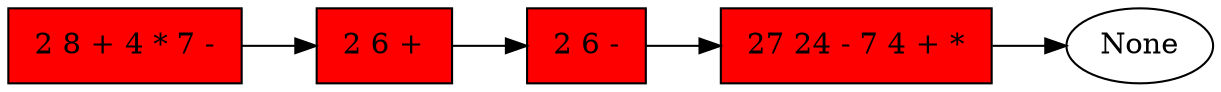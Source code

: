 digraph g{
rankdir=LR
<cola.Nodo_Cola instance at 0x10a5c5c20>[label =  < 2 8 + 4 * 7 - >, shape =box, style=filled, fillcolor=red] 
<cola.Nodo_Cola instance at 0x10a5ea7e8>[label =  < 2 6 + >, shape =box, style=filled, fillcolor=red] 
<cola.Nodo_Cola instance at 0x10a5ea758>[label =  < 2 6 - >, shape =box, style=filled, fillcolor=red] 
<cola.Nodo_Cola instance at 0x10a5f6098>[label =  < 27 24 - 7 4 + * >, shape =box, style=filled, fillcolor=red] 
<cola.Nodo_Cola instance at 0x10a5c5c20>-><cola.Nodo_Cola instance at 0x10a5ea7e8><cola.Nodo_Cola instance at 0x10a5ea7e8>-><cola.Nodo_Cola instance at 0x10a5ea758><cola.Nodo_Cola instance at 0x10a5ea758>-><cola.Nodo_Cola instance at 0x10a5f6098><cola.Nodo_Cola instance at 0x10a5f6098>->None
}
